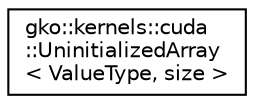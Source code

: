 digraph "Graphical Class Hierarchy"
{
 // INTERACTIVE_SVG=YES
  edge [fontname="Helvetica",fontsize="10",labelfontname="Helvetica",labelfontsize="10"];
  node [fontname="Helvetica",fontsize="10",shape=record];
  rankdir="LR";
  Node1 [label="gko::kernels::cuda\l::UninitializedArray\l\< ValueType, size \>",height=0.2,width=0.4,color="black", fillcolor="white", style="filled",URL="$classgko_1_1kernels_1_1cuda_1_1UninitializedArray.html",tooltip="Stores an array with uninitialized contents. "];
}
